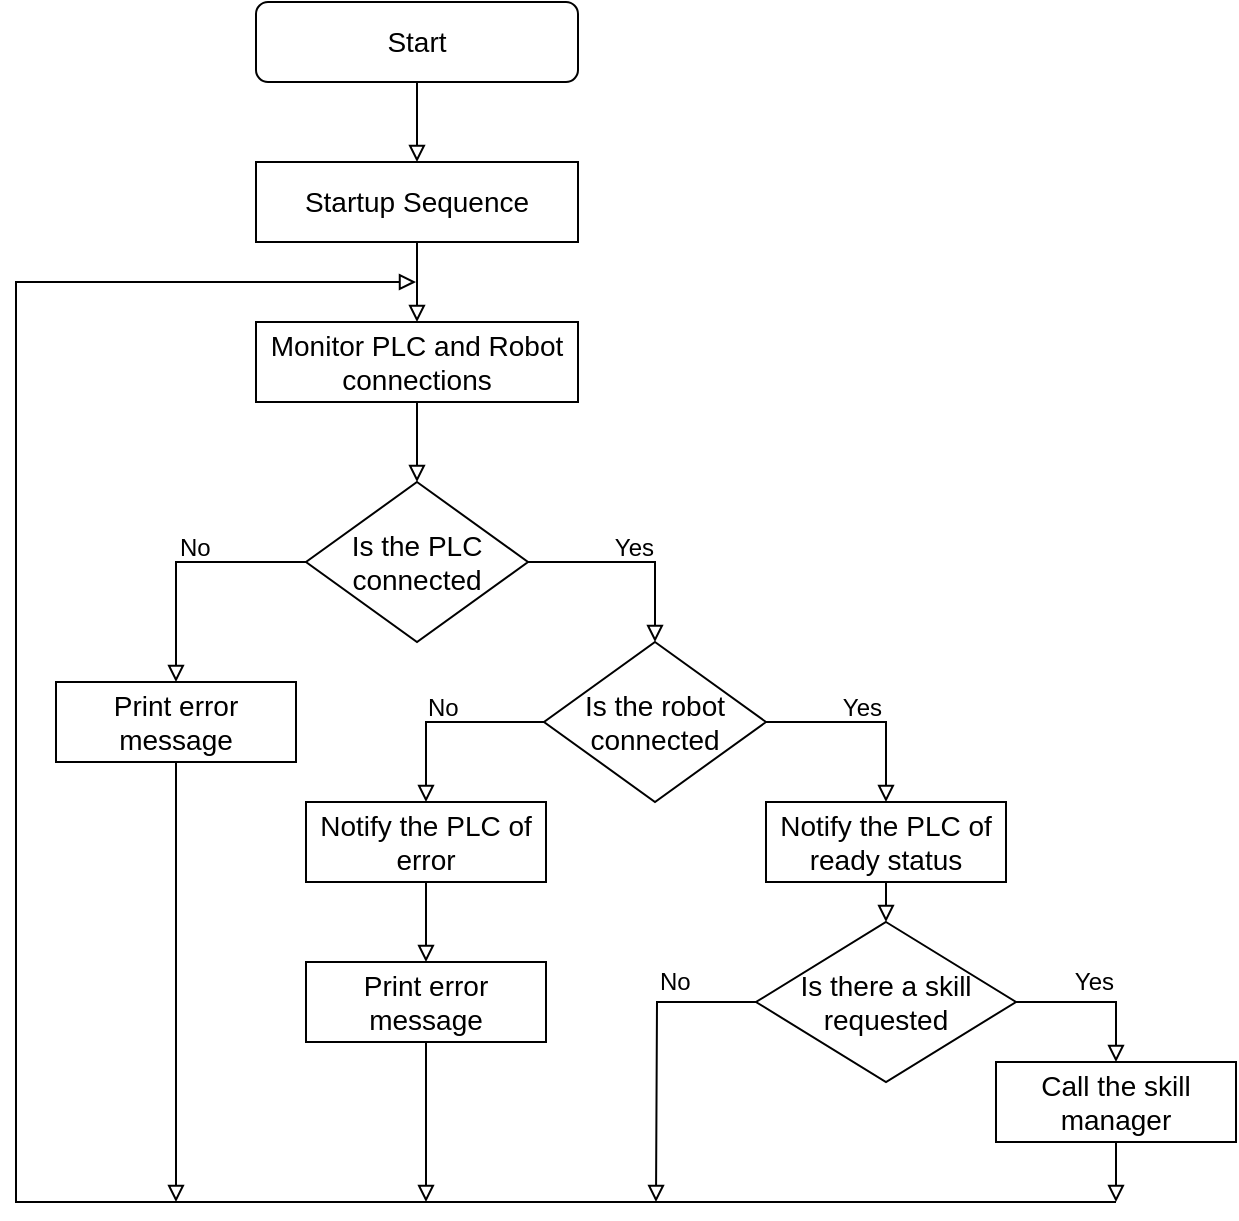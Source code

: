 <mxfile version="20.7.4" type="github">
  <diagram id="C5RBs43oDa-KdzZeNtuy" name="Page-1">
    <mxGraphModel dx="1562" dy="837" grid="1" gridSize="10" guides="1" tooltips="1" connect="1" arrows="1" fold="1" page="1" pageScale="1" pageWidth="827" pageHeight="1169" math="0" shadow="0">
      <root>
        <mxCell id="WIyWlLk6GJQsqaUBKTNV-0" />
        <mxCell id="WIyWlLk6GJQsqaUBKTNV-1" parent="WIyWlLk6GJQsqaUBKTNV-0" />
        <mxCell id="LqbdgGTpBJYTIxLhGGH1-111" value="" style="edgeStyle=orthogonalEdgeStyle;rounded=0;orthogonalLoop=1;jettySize=auto;html=1;fontSize=14;endArrow=block;endFill=0;" parent="WIyWlLk6GJQsqaUBKTNV-1" source="WIyWlLk6GJQsqaUBKTNV-3" target="LqbdgGTpBJYTIxLhGGH1-37" edge="1">
          <mxGeometry relative="1" as="geometry" />
        </mxCell>
        <mxCell id="WIyWlLk6GJQsqaUBKTNV-3" value="&lt;font style=&quot;font-size: 14px;&quot;&gt;Start&lt;/font&gt;" style="rounded=1;whiteSpace=wrap;html=1;fontSize=12;glass=0;strokeWidth=1;shadow=0;fillColor=none;" parent="WIyWlLk6GJQsqaUBKTNV-1" vertex="1">
          <mxGeometry x="150" y="30" width="161" height="40" as="geometry" />
        </mxCell>
        <mxCell id="LqbdgGTpBJYTIxLhGGH1-110" style="edgeStyle=orthogonalEdgeStyle;rounded=0;orthogonalLoop=1;jettySize=auto;html=1;exitX=0;exitY=0.5;exitDx=0;exitDy=0;entryX=0.5;entryY=0;entryDx=0;entryDy=0;fontSize=14;endArrow=block;endFill=0;" parent="WIyWlLk6GJQsqaUBKTNV-1" source="LqbdgGTpBJYTIxLhGGH1-22" target="LqbdgGTpBJYTIxLhGGH1-24" edge="1">
          <mxGeometry relative="1" as="geometry" />
        </mxCell>
        <mxCell id="P75S9K7HYXraYfd_pyPu-3" style="edgeStyle=orthogonalEdgeStyle;rounded=0;orthogonalLoop=1;jettySize=auto;html=1;exitX=1;exitY=0.5;exitDx=0;exitDy=0;entryX=0.5;entryY=0;entryDx=0;entryDy=0;endArrow=block;endFill=0;" edge="1" parent="WIyWlLk6GJQsqaUBKTNV-1" source="LqbdgGTpBJYTIxLhGGH1-22" target="LqbdgGTpBJYTIxLhGGH1-45">
          <mxGeometry relative="1" as="geometry" />
        </mxCell>
        <mxCell id="LqbdgGTpBJYTIxLhGGH1-22" value="&lt;font style=&quot;font-size: 14px;&quot;&gt;Is the PLC connected&lt;/font&gt;" style="rhombus;whiteSpace=wrap;html=1;fontSize=12;fillColor=none;" parent="WIyWlLk6GJQsqaUBKTNV-1" vertex="1">
          <mxGeometry x="175" y="270" width="111" height="80" as="geometry" />
        </mxCell>
        <mxCell id="LqbdgGTpBJYTIxLhGGH1-121" style="edgeStyle=orthogonalEdgeStyle;rounded=0;orthogonalLoop=1;jettySize=auto;html=1;exitX=0.5;exitY=1;exitDx=0;exitDy=0;fontSize=14;endArrow=block;endFill=0;" parent="WIyWlLk6GJQsqaUBKTNV-1" source="LqbdgGTpBJYTIxLhGGH1-24" edge="1">
          <mxGeometry relative="1" as="geometry">
            <mxPoint x="110" y="630" as="targetPoint" />
          </mxGeometry>
        </mxCell>
        <mxCell id="LqbdgGTpBJYTIxLhGGH1-24" value="&lt;font style=&quot;font-size: 14px;&quot;&gt;Print error message&lt;/font&gt;" style="rounded=0;whiteSpace=wrap;html=1;fillColor=none;" parent="WIyWlLk6GJQsqaUBKTNV-1" vertex="1">
          <mxGeometry x="50" y="370" width="120" height="40" as="geometry" />
        </mxCell>
        <mxCell id="LqbdgGTpBJYTIxLhGGH1-29" value="No" style="text;html=1;strokeColor=none;fillColor=none;align=left;verticalAlign=middle;whiteSpace=wrap;rounded=0;fontSize=12;" parent="WIyWlLk6GJQsqaUBKTNV-1" vertex="1">
          <mxGeometry x="110" y="288" width="60" height="30" as="geometry" />
        </mxCell>
        <mxCell id="LqbdgGTpBJYTIxLhGGH1-33" value="Yes" style="text;html=1;strokeColor=none;fillColor=none;align=right;verticalAlign=middle;whiteSpace=wrap;rounded=0;fontSize=12;" parent="WIyWlLk6GJQsqaUBKTNV-1" vertex="1">
          <mxGeometry x="405" y="368" width="60" height="30" as="geometry" />
        </mxCell>
        <mxCell id="P75S9K7HYXraYfd_pyPu-7" style="edgeStyle=orthogonalEdgeStyle;rounded=0;orthogonalLoop=1;jettySize=auto;html=1;exitX=0.5;exitY=1;exitDx=0;exitDy=0;endArrow=block;endFill=0;" edge="1" parent="WIyWlLk6GJQsqaUBKTNV-1" source="LqbdgGTpBJYTIxLhGGH1-34">
          <mxGeometry relative="1" as="geometry">
            <mxPoint x="235" y="630" as="targetPoint" />
          </mxGeometry>
        </mxCell>
        <mxCell id="LqbdgGTpBJYTIxLhGGH1-34" value="&lt;font style=&quot;font-size: 14px;&quot;&gt;Print error message&lt;/font&gt;" style="rounded=0;whiteSpace=wrap;html=1;fillColor=none;" parent="WIyWlLk6GJQsqaUBKTNV-1" vertex="1">
          <mxGeometry x="175" y="510" width="120" height="40" as="geometry" />
        </mxCell>
        <mxCell id="LqbdgGTpBJYTIxLhGGH1-41" style="edgeStyle=orthogonalEdgeStyle;rounded=0;orthogonalLoop=1;jettySize=auto;html=1;exitX=0.5;exitY=1;exitDx=0;exitDy=0;entryX=0.5;entryY=0;entryDx=0;entryDy=0;fontSize=14;endArrow=block;endFill=0;" parent="WIyWlLk6GJQsqaUBKTNV-1" source="LqbdgGTpBJYTIxLhGGH1-37" edge="1">
          <mxGeometry relative="1" as="geometry">
            <mxPoint x="230.5" y="190" as="targetPoint" />
          </mxGeometry>
        </mxCell>
        <mxCell id="LqbdgGTpBJYTIxLhGGH1-37" value="&lt;font style=&quot;font-size: 14px;&quot;&gt;Startup Sequence&lt;/font&gt;" style="rounded=0;whiteSpace=wrap;html=1;fillColor=none;" parent="WIyWlLk6GJQsqaUBKTNV-1" vertex="1">
          <mxGeometry x="150" y="110" width="161" height="40" as="geometry" />
        </mxCell>
        <mxCell id="P75S9K7HYXraYfd_pyPu-6" style="edgeStyle=orthogonalEdgeStyle;rounded=0;orthogonalLoop=1;jettySize=auto;html=1;exitX=0;exitY=0.5;exitDx=0;exitDy=0;entryX=0.5;entryY=0;entryDx=0;entryDy=0;endArrow=block;endFill=0;" edge="1" parent="WIyWlLk6GJQsqaUBKTNV-1" source="LqbdgGTpBJYTIxLhGGH1-45" target="P75S9K7HYXraYfd_pyPu-4">
          <mxGeometry relative="1" as="geometry" />
        </mxCell>
        <mxCell id="P75S9K7HYXraYfd_pyPu-10" style="edgeStyle=orthogonalEdgeStyle;rounded=0;orthogonalLoop=1;jettySize=auto;html=1;exitX=1;exitY=0.5;exitDx=0;exitDy=0;entryX=0.5;entryY=0;entryDx=0;entryDy=0;endArrow=block;endFill=0;" edge="1" parent="WIyWlLk6GJQsqaUBKTNV-1" source="LqbdgGTpBJYTIxLhGGH1-45" target="P75S9K7HYXraYfd_pyPu-9">
          <mxGeometry relative="1" as="geometry" />
        </mxCell>
        <mxCell id="LqbdgGTpBJYTIxLhGGH1-45" value="&lt;font style=&quot;font-size: 14px;&quot;&gt;Is the robot connected&lt;/font&gt;" style="rhombus;whiteSpace=wrap;html=1;fontSize=12;fillColor=none;" parent="WIyWlLk6GJQsqaUBKTNV-1" vertex="1">
          <mxGeometry x="294" y="350" width="111" height="80" as="geometry" />
        </mxCell>
        <mxCell id="LqbdgGTpBJYTIxLhGGH1-60" value="No" style="text;html=1;strokeColor=none;fillColor=none;align=left;verticalAlign=middle;whiteSpace=wrap;rounded=0;fontSize=12;" parent="WIyWlLk6GJQsqaUBKTNV-1" vertex="1">
          <mxGeometry x="234" y="368" width="60" height="30" as="geometry" />
        </mxCell>
        <mxCell id="LqbdgGTpBJYTIxLhGGH1-74" value="Yes" style="text;html=1;strokeColor=none;fillColor=none;align=right;verticalAlign=middle;whiteSpace=wrap;rounded=0;fontSize=12;" parent="WIyWlLk6GJQsqaUBKTNV-1" vertex="1">
          <mxGeometry x="291" y="288" width="60" height="30" as="geometry" />
        </mxCell>
        <mxCell id="LqbdgGTpBJYTIxLhGGH1-123" value="" style="endArrow=block;html=1;rounded=0;fontSize=14;endFill=0;" parent="WIyWlLk6GJQsqaUBKTNV-1" edge="1">
          <mxGeometry width="50" height="50" relative="1" as="geometry">
            <mxPoint x="580" y="630" as="sourcePoint" />
            <mxPoint x="230" y="170" as="targetPoint" />
            <Array as="points">
              <mxPoint x="30" y="630" />
              <mxPoint x="30" y="170" />
            </Array>
          </mxGeometry>
        </mxCell>
        <mxCell id="P75S9K7HYXraYfd_pyPu-1" style="edgeStyle=orthogonalEdgeStyle;rounded=0;orthogonalLoop=1;jettySize=auto;html=1;exitX=0.5;exitY=1;exitDx=0;exitDy=0;entryX=0.5;entryY=0;entryDx=0;entryDy=0;endArrow=block;endFill=0;" edge="1" parent="WIyWlLk6GJQsqaUBKTNV-1" source="P75S9K7HYXraYfd_pyPu-0" target="LqbdgGTpBJYTIxLhGGH1-22">
          <mxGeometry relative="1" as="geometry" />
        </mxCell>
        <mxCell id="P75S9K7HYXraYfd_pyPu-0" value="&lt;span style=&quot;font-size: 14px;&quot;&gt;Monitor PLC and Robot connections&lt;/span&gt;" style="rounded=0;whiteSpace=wrap;html=1;fillColor=none;" vertex="1" parent="WIyWlLk6GJQsqaUBKTNV-1">
          <mxGeometry x="150" y="190" width="161" height="40" as="geometry" />
        </mxCell>
        <mxCell id="P75S9K7HYXraYfd_pyPu-8" style="edgeStyle=orthogonalEdgeStyle;rounded=0;orthogonalLoop=1;jettySize=auto;html=1;exitX=0.5;exitY=1;exitDx=0;exitDy=0;entryX=0.5;entryY=0;entryDx=0;entryDy=0;endArrow=block;endFill=0;" edge="1" parent="WIyWlLk6GJQsqaUBKTNV-1" source="P75S9K7HYXraYfd_pyPu-4" target="LqbdgGTpBJYTIxLhGGH1-34">
          <mxGeometry relative="1" as="geometry" />
        </mxCell>
        <mxCell id="P75S9K7HYXraYfd_pyPu-4" value="&lt;font style=&quot;font-size: 14px;&quot;&gt;Notify the PLC of error&lt;/font&gt;" style="rounded=0;whiteSpace=wrap;html=1;fillColor=none;" vertex="1" parent="WIyWlLk6GJQsqaUBKTNV-1">
          <mxGeometry x="175" y="430" width="120" height="40" as="geometry" />
        </mxCell>
        <mxCell id="P75S9K7HYXraYfd_pyPu-16" style="edgeStyle=orthogonalEdgeStyle;rounded=0;orthogonalLoop=1;jettySize=auto;html=1;exitX=0.5;exitY=1;exitDx=0;exitDy=0;entryX=0.5;entryY=0;entryDx=0;entryDy=0;endArrow=block;endFill=0;" edge="1" parent="WIyWlLk6GJQsqaUBKTNV-1" source="P75S9K7HYXraYfd_pyPu-9" target="P75S9K7HYXraYfd_pyPu-11">
          <mxGeometry relative="1" as="geometry" />
        </mxCell>
        <mxCell id="P75S9K7HYXraYfd_pyPu-9" value="&lt;span style=&quot;font-size: 14px;&quot;&gt;Notify the PLC of ready status&lt;/span&gt;" style="rounded=0;whiteSpace=wrap;html=1;fillColor=none;" vertex="1" parent="WIyWlLk6GJQsqaUBKTNV-1">
          <mxGeometry x="405" y="430" width="120" height="40" as="geometry" />
        </mxCell>
        <mxCell id="P75S9K7HYXraYfd_pyPu-15" style="edgeStyle=orthogonalEdgeStyle;rounded=0;orthogonalLoop=1;jettySize=auto;html=1;exitX=0;exitY=0.5;exitDx=0;exitDy=0;endArrow=block;endFill=0;" edge="1" parent="WIyWlLk6GJQsqaUBKTNV-1" source="P75S9K7HYXraYfd_pyPu-11">
          <mxGeometry relative="1" as="geometry">
            <mxPoint x="350" y="630" as="targetPoint" />
          </mxGeometry>
        </mxCell>
        <mxCell id="P75S9K7HYXraYfd_pyPu-20" style="edgeStyle=orthogonalEdgeStyle;rounded=0;orthogonalLoop=1;jettySize=auto;html=1;exitX=1;exitY=0.5;exitDx=0;exitDy=0;entryX=0.5;entryY=0;entryDx=0;entryDy=0;endArrow=block;endFill=0;" edge="1" parent="WIyWlLk6GJQsqaUBKTNV-1" source="P75S9K7HYXraYfd_pyPu-11" target="P75S9K7HYXraYfd_pyPu-18">
          <mxGeometry relative="1" as="geometry" />
        </mxCell>
        <mxCell id="P75S9K7HYXraYfd_pyPu-11" value="&lt;font style=&quot;font-size: 14px;&quot;&gt;Is there a skill requested&lt;/font&gt;" style="rhombus;whiteSpace=wrap;html=1;fontSize=12;fillColor=none;" vertex="1" parent="WIyWlLk6GJQsqaUBKTNV-1">
          <mxGeometry x="400" y="490" width="130" height="80" as="geometry" />
        </mxCell>
        <mxCell id="P75S9K7HYXraYfd_pyPu-12" value="Yes" style="text;html=1;strokeColor=none;fillColor=none;align=right;verticalAlign=middle;whiteSpace=wrap;rounded=0;fontSize=12;" vertex="1" parent="WIyWlLk6GJQsqaUBKTNV-1">
          <mxGeometry x="540" y="505" width="40.5" height="30" as="geometry" />
        </mxCell>
        <mxCell id="P75S9K7HYXraYfd_pyPu-13" value="No" style="text;html=1;strokeColor=none;fillColor=none;align=left;verticalAlign=middle;whiteSpace=wrap;rounded=0;fontSize=12;" vertex="1" parent="WIyWlLk6GJQsqaUBKTNV-1">
          <mxGeometry x="349.5" y="505" width="30.5" height="30" as="geometry" />
        </mxCell>
        <mxCell id="P75S9K7HYXraYfd_pyPu-22" style="edgeStyle=orthogonalEdgeStyle;rounded=0;orthogonalLoop=1;jettySize=auto;html=1;exitX=0.5;exitY=1;exitDx=0;exitDy=0;endArrow=block;endFill=0;" edge="1" parent="WIyWlLk6GJQsqaUBKTNV-1" source="P75S9K7HYXraYfd_pyPu-18">
          <mxGeometry relative="1" as="geometry">
            <mxPoint x="580" y="630" as="targetPoint" />
          </mxGeometry>
        </mxCell>
        <mxCell id="P75S9K7HYXraYfd_pyPu-18" value="&lt;span style=&quot;font-size: 14px;&quot;&gt;Call the skill manager&lt;/span&gt;" style="rounded=0;whiteSpace=wrap;html=1;fillColor=none;" vertex="1" parent="WIyWlLk6GJQsqaUBKTNV-1">
          <mxGeometry x="520" y="560" width="120" height="40" as="geometry" />
        </mxCell>
      </root>
    </mxGraphModel>
  </diagram>
</mxfile>
